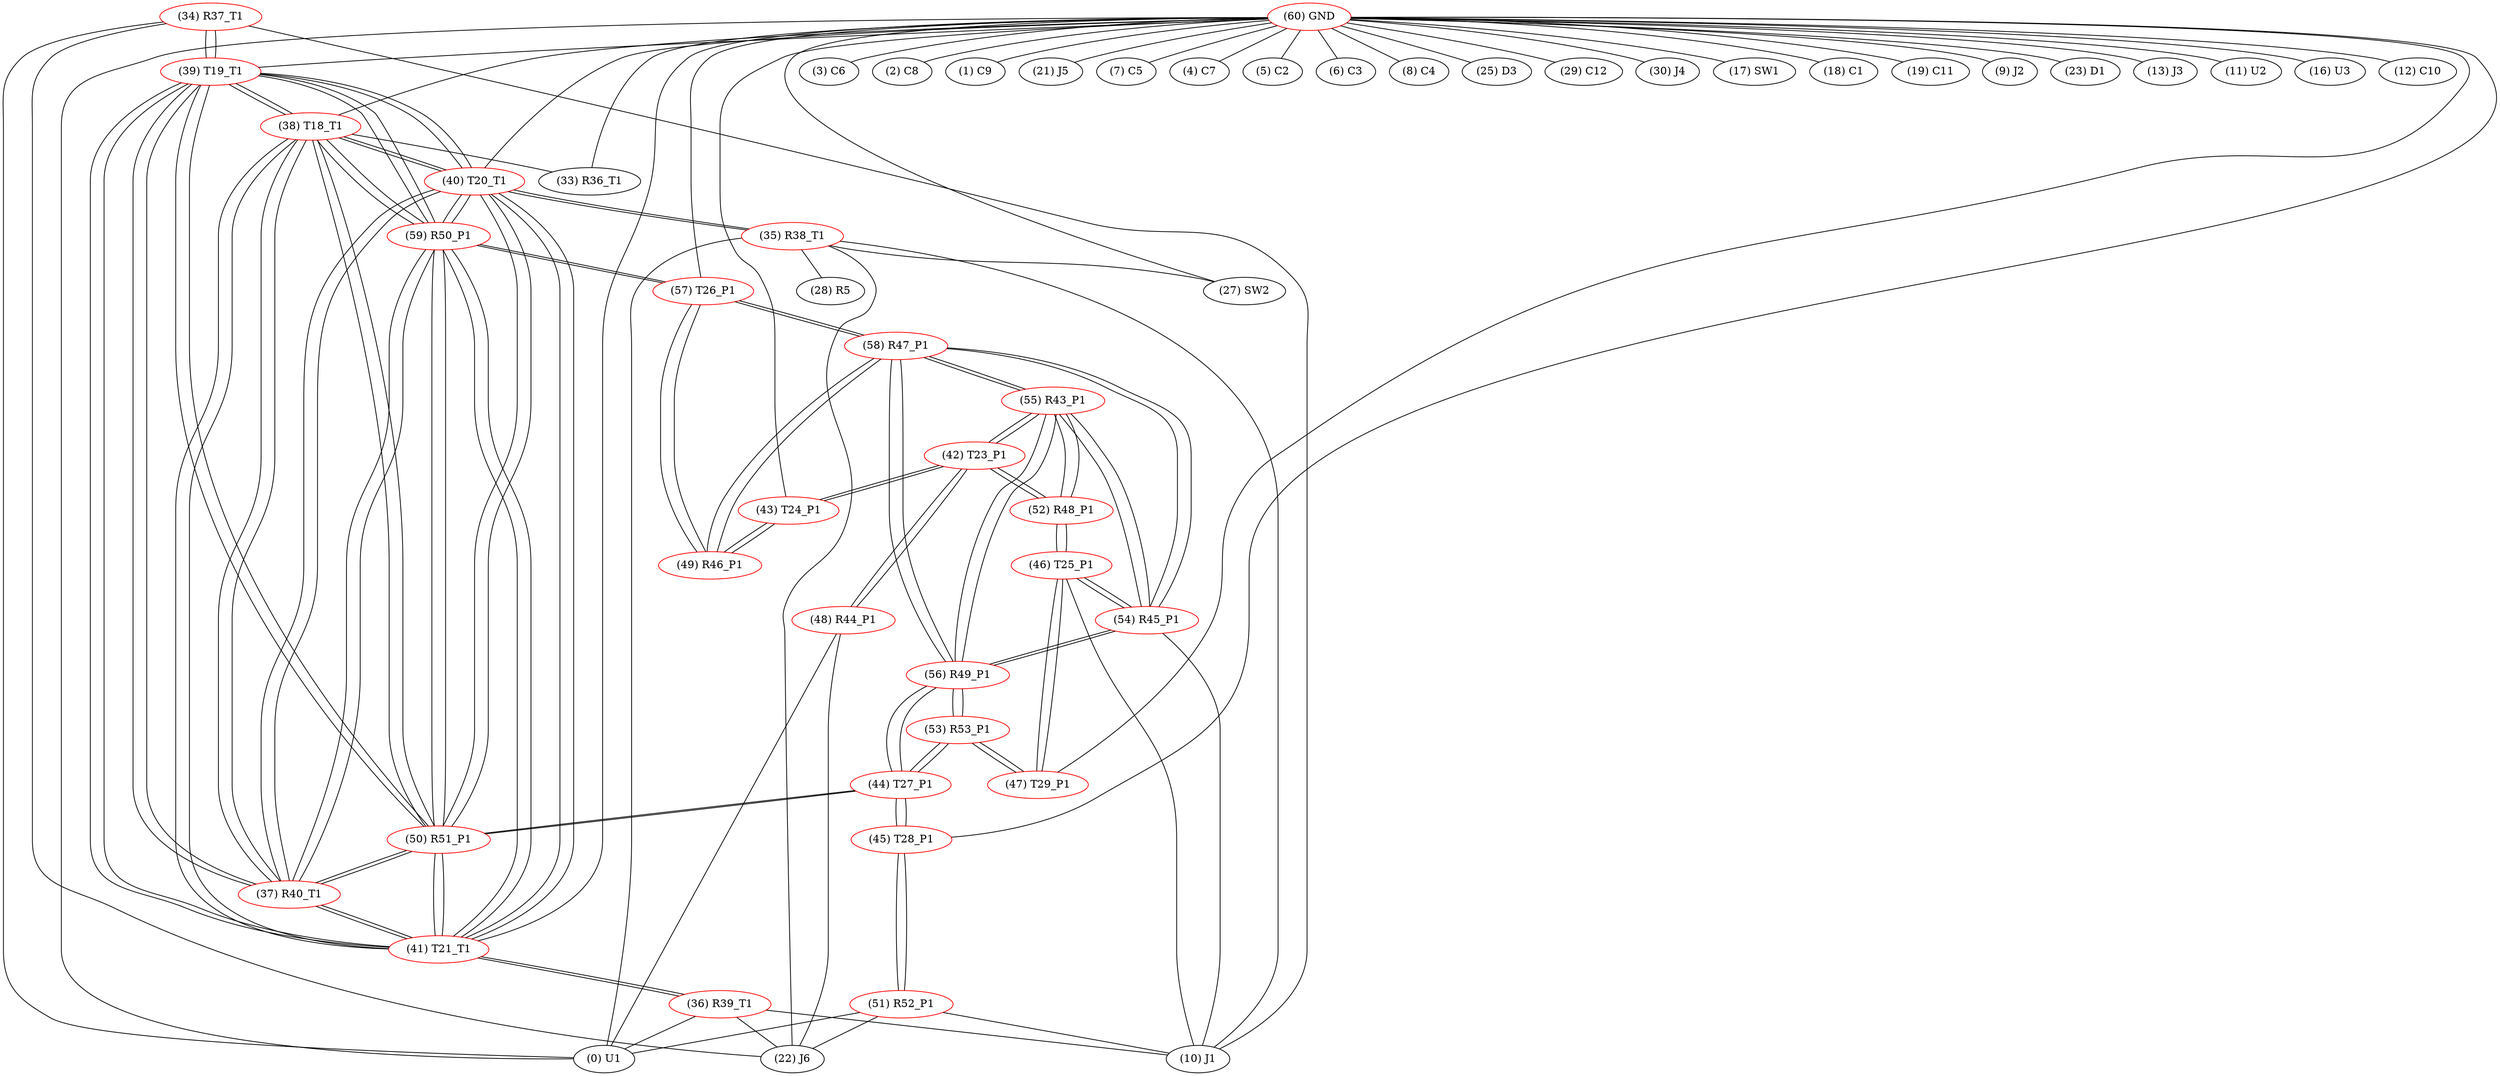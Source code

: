 graph {
	34 [label="(34) R37_T1" color=red]
	0 [label="(0) U1"]
	22 [label="(22) J6"]
	10 [label="(10) J1"]
	39 [label="(39) T19_T1"]
	35 [label="(35) R38_T1" color=red]
	10 [label="(10) J1"]
	28 [label="(28) R5"]
	0 [label="(0) U1"]
	22 [label="(22) J6"]
	27 [label="(27) SW2"]
	40 [label="(40) T20_T1"]
	36 [label="(36) R39_T1" color=red]
	22 [label="(22) J6"]
	10 [label="(10) J1"]
	0 [label="(0) U1"]
	41 [label="(41) T21_T1"]
	37 [label="(37) R40_T1" color=red]
	50 [label="(50) R51_P1"]
	59 [label="(59) R50_P1"]
	38 [label="(38) T18_T1"]
	41 [label="(41) T21_T1"]
	40 [label="(40) T20_T1"]
	39 [label="(39) T19_T1"]
	38 [label="(38) T18_T1" color=red]
	33 [label="(33) R36_T1"]
	50 [label="(50) R51_P1"]
	59 [label="(59) R50_P1"]
	41 [label="(41) T21_T1"]
	40 [label="(40) T20_T1"]
	39 [label="(39) T19_T1"]
	37 [label="(37) R40_T1"]
	39 [label="(39) T19_T1" color=red]
	34 [label="(34) R37_T1"]
	50 [label="(50) R51_P1"]
	59 [label="(59) R50_P1"]
	38 [label="(38) T18_T1"]
	41 [label="(41) T21_T1"]
	40 [label="(40) T20_T1"]
	37 [label="(37) R40_T1"]
	40 [label="(40) T20_T1" color=red]
	35 [label="(35) R38_T1"]
	50 [label="(50) R51_P1"]
	59 [label="(59) R50_P1"]
	38 [label="(38) T18_T1"]
	41 [label="(41) T21_T1"]
	39 [label="(39) T19_T1"]
	37 [label="(37) R40_T1"]
	41 [label="(41) T21_T1" color=red]
	36 [label="(36) R39_T1"]
	50 [label="(50) R51_P1"]
	59 [label="(59) R50_P1"]
	38 [label="(38) T18_T1"]
	40 [label="(40) T20_T1"]
	39 [label="(39) T19_T1"]
	37 [label="(37) R40_T1"]
	42 [label="(42) T23_P1" color=red]
	52 [label="(52) R48_P1"]
	55 [label="(55) R43_P1"]
	43 [label="(43) T24_P1"]
	48 [label="(48) R44_P1"]
	43 [label="(43) T24_P1" color=red]
	49 [label="(49) R46_P1"]
	42 [label="(42) T23_P1"]
	44 [label="(44) T27_P1" color=red]
	50 [label="(50) R51_P1"]
	45 [label="(45) T28_P1"]
	53 [label="(53) R53_P1"]
	56 [label="(56) R49_P1"]
	45 [label="(45) T28_P1" color=red]
	51 [label="(51) R52_P1"]
	44 [label="(44) T27_P1"]
	46 [label="(46) T25_P1" color=red]
	47 [label="(47) T29_P1"]
	52 [label="(52) R48_P1"]
	54 [label="(54) R45_P1"]
	10 [label="(10) J1"]
	47 [label="(47) T29_P1" color=red]
	46 [label="(46) T25_P1"]
	53 [label="(53) R53_P1"]
	48 [label="(48) R44_P1" color=red]
	22 [label="(22) J6"]
	0 [label="(0) U1"]
	42 [label="(42) T23_P1"]
	49 [label="(49) R46_P1" color=red]
	57 [label="(57) T26_P1"]
	58 [label="(58) R47_P1"]
	43 [label="(43) T24_P1"]
	50 [label="(50) R51_P1" color=red]
	44 [label="(44) T27_P1"]
	59 [label="(59) R50_P1"]
	38 [label="(38) T18_T1"]
	41 [label="(41) T21_T1"]
	40 [label="(40) T20_T1"]
	39 [label="(39) T19_T1"]
	37 [label="(37) R40_T1"]
	51 [label="(51) R52_P1" color=red]
	22 [label="(22) J6"]
	10 [label="(10) J1"]
	0 [label="(0) U1"]
	45 [label="(45) T28_P1"]
	52 [label="(52) R48_P1" color=red]
	46 [label="(46) T25_P1"]
	42 [label="(42) T23_P1"]
	55 [label="(55) R43_P1"]
	53 [label="(53) R53_P1" color=red]
	47 [label="(47) T29_P1"]
	44 [label="(44) T27_P1"]
	56 [label="(56) R49_P1"]
	54 [label="(54) R45_P1" color=red]
	58 [label="(58) R47_P1"]
	55 [label="(55) R43_P1"]
	56 [label="(56) R49_P1"]
	46 [label="(46) T25_P1"]
	10 [label="(10) J1"]
	55 [label="(55) R43_P1" color=red]
	52 [label="(52) R48_P1"]
	42 [label="(42) T23_P1"]
	58 [label="(58) R47_P1"]
	54 [label="(54) R45_P1"]
	56 [label="(56) R49_P1"]
	56 [label="(56) R49_P1" color=red]
	58 [label="(58) R47_P1"]
	54 [label="(54) R45_P1"]
	55 [label="(55) R43_P1"]
	44 [label="(44) T27_P1"]
	53 [label="(53) R53_P1"]
	57 [label="(57) T26_P1" color=red]
	59 [label="(59) R50_P1"]
	49 [label="(49) R46_P1"]
	58 [label="(58) R47_P1"]
	58 [label="(58) R47_P1" color=red]
	54 [label="(54) R45_P1"]
	55 [label="(55) R43_P1"]
	56 [label="(56) R49_P1"]
	57 [label="(57) T26_P1"]
	49 [label="(49) R46_P1"]
	59 [label="(59) R50_P1" color=red]
	57 [label="(57) T26_P1"]
	50 [label="(50) R51_P1"]
	38 [label="(38) T18_T1"]
	41 [label="(41) T21_T1"]
	40 [label="(40) T20_T1"]
	39 [label="(39) T19_T1"]
	37 [label="(37) R40_T1"]
	60 [label="(60) GND" color=red]
	3 [label="(3) C6"]
	2 [label="(2) C8"]
	1 [label="(1) C9"]
	21 [label="(21) J5"]
	7 [label="(7) C5"]
	0 [label="(0) U1"]
	4 [label="(4) C7"]
	5 [label="(5) C2"]
	6 [label="(6) C3"]
	8 [label="(8) C4"]
	25 [label="(25) D3"]
	29 [label="(29) C12"]
	30 [label="(30) J4"]
	17 [label="(17) SW1"]
	18 [label="(18) C1"]
	19 [label="(19) C11"]
	9 [label="(9) J2"]
	27 [label="(27) SW2"]
	23 [label="(23) D1"]
	13 [label="(13) J3"]
	11 [label="(11) U2"]
	16 [label="(16) U3"]
	12 [label="(12) C10"]
	33 [label="(33) R36_T1"]
	40 [label="(40) T20_T1"]
	39 [label="(39) T19_T1"]
	38 [label="(38) T18_T1"]
	41 [label="(41) T21_T1"]
	57 [label="(57) T26_P1"]
	43 [label="(43) T24_P1"]
	47 [label="(47) T29_P1"]
	45 [label="(45) T28_P1"]
	34 -- 0
	34 -- 22
	34 -- 10
	34 -- 39
	35 -- 10
	35 -- 28
	35 -- 0
	35 -- 22
	35 -- 27
	35 -- 40
	36 -- 22
	36 -- 10
	36 -- 0
	36 -- 41
	37 -- 50
	37 -- 59
	37 -- 38
	37 -- 41
	37 -- 40
	37 -- 39
	38 -- 33
	38 -- 50
	38 -- 59
	38 -- 41
	38 -- 40
	38 -- 39
	38 -- 37
	39 -- 34
	39 -- 50
	39 -- 59
	39 -- 38
	39 -- 41
	39 -- 40
	39 -- 37
	40 -- 35
	40 -- 50
	40 -- 59
	40 -- 38
	40 -- 41
	40 -- 39
	40 -- 37
	41 -- 36
	41 -- 50
	41 -- 59
	41 -- 38
	41 -- 40
	41 -- 39
	41 -- 37
	42 -- 52
	42 -- 55
	42 -- 43
	42 -- 48
	43 -- 49
	43 -- 42
	44 -- 50
	44 -- 45
	44 -- 53
	44 -- 56
	45 -- 51
	45 -- 44
	46 -- 47
	46 -- 52
	46 -- 54
	46 -- 10
	47 -- 46
	47 -- 53
	48 -- 22
	48 -- 0
	48 -- 42
	49 -- 57
	49 -- 58
	49 -- 43
	50 -- 44
	50 -- 59
	50 -- 38
	50 -- 41
	50 -- 40
	50 -- 39
	50 -- 37
	51 -- 22
	51 -- 10
	51 -- 0
	51 -- 45
	52 -- 46
	52 -- 42
	52 -- 55
	53 -- 47
	53 -- 44
	53 -- 56
	54 -- 58
	54 -- 55
	54 -- 56
	54 -- 46
	54 -- 10
	55 -- 52
	55 -- 42
	55 -- 58
	55 -- 54
	55 -- 56
	56 -- 58
	56 -- 54
	56 -- 55
	56 -- 44
	56 -- 53
	57 -- 59
	57 -- 49
	57 -- 58
	58 -- 54
	58 -- 55
	58 -- 56
	58 -- 57
	58 -- 49
	59 -- 57
	59 -- 50
	59 -- 38
	59 -- 41
	59 -- 40
	59 -- 39
	59 -- 37
	60 -- 3
	60 -- 2
	60 -- 1
	60 -- 21
	60 -- 7
	60 -- 0
	60 -- 4
	60 -- 5
	60 -- 6
	60 -- 8
	60 -- 25
	60 -- 29
	60 -- 30
	60 -- 17
	60 -- 18
	60 -- 19
	60 -- 9
	60 -- 27
	60 -- 23
	60 -- 13
	60 -- 11
	60 -- 16
	60 -- 12
	60 -- 33
	60 -- 40
	60 -- 39
	60 -- 38
	60 -- 41
	60 -- 57
	60 -- 43
	60 -- 47
	60 -- 45
}